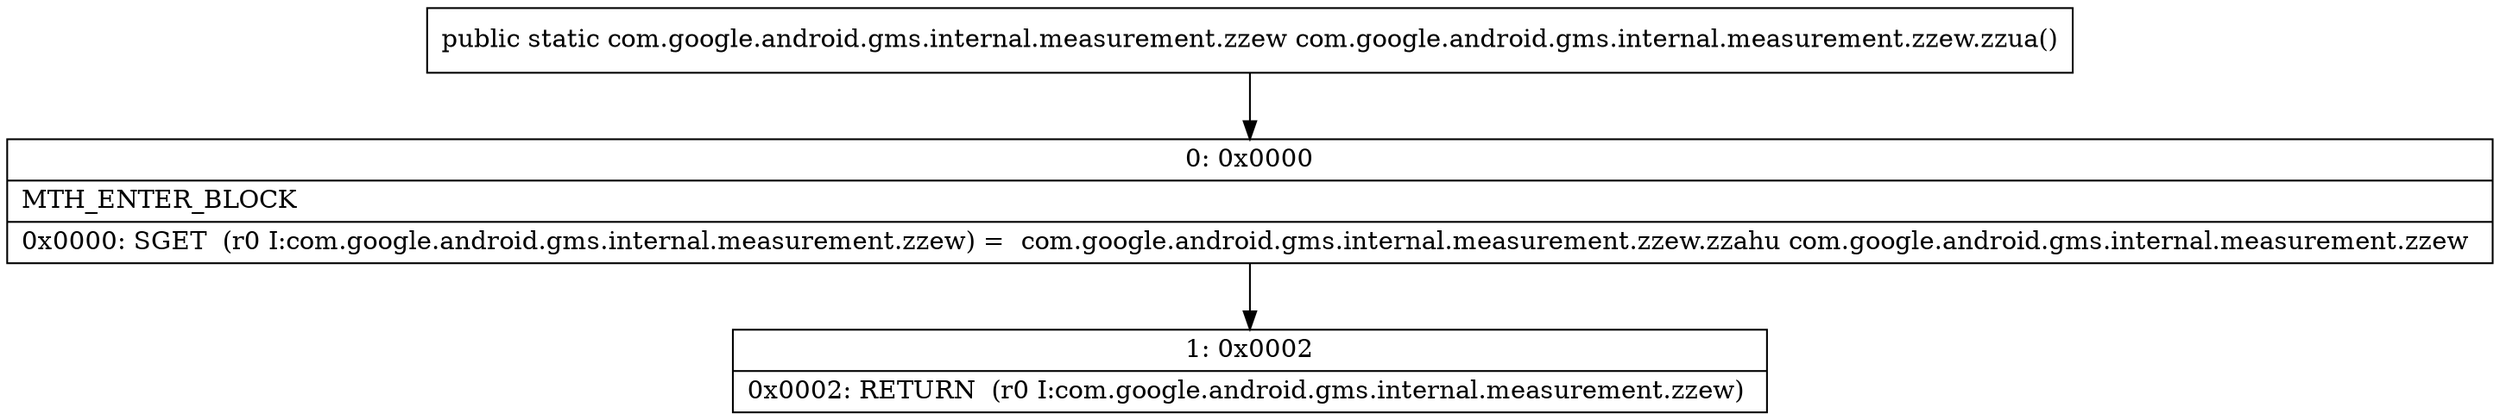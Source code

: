 digraph "CFG forcom.google.android.gms.internal.measurement.zzew.zzua()Lcom\/google\/android\/gms\/internal\/measurement\/zzew;" {
Node_0 [shape=record,label="{0\:\ 0x0000|MTH_ENTER_BLOCK\l|0x0000: SGET  (r0 I:com.google.android.gms.internal.measurement.zzew) =  com.google.android.gms.internal.measurement.zzew.zzahu com.google.android.gms.internal.measurement.zzew \l}"];
Node_1 [shape=record,label="{1\:\ 0x0002|0x0002: RETURN  (r0 I:com.google.android.gms.internal.measurement.zzew) \l}"];
MethodNode[shape=record,label="{public static com.google.android.gms.internal.measurement.zzew com.google.android.gms.internal.measurement.zzew.zzua() }"];
MethodNode -> Node_0;
Node_0 -> Node_1;
}

